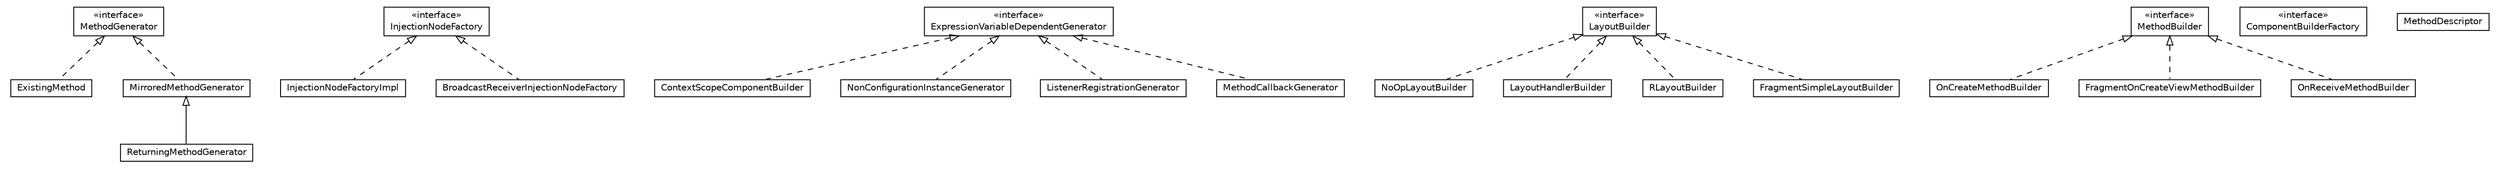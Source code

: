 #!/usr/local/bin/dot
#
# Class diagram 
# Generated by UMLGraph version 5.1 (http://www.umlgraph.org/)
#

digraph G {
	edge [fontname="Helvetica",fontsize=10,labelfontname="Helvetica",labelfontsize=10];
	node [fontname="Helvetica",fontsize=10,shape=plaintext];
	nodesep=0.25;
	ranksep=0.5;
	// org.androidtransfuse.gen.componentBuilder.ReturningMethodGenerator
	c5539 [label=<<table title="org.androidtransfuse.gen.componentBuilder.ReturningMethodGenerator" border="0" cellborder="1" cellspacing="0" cellpadding="2" port="p" href="./ReturningMethodGenerator.html">
		<tr><td><table border="0" cellspacing="0" cellpadding="1">
<tr><td align="center" balign="center"> ReturningMethodGenerator </td></tr>
		</table></td></tr>
		</table>>, fontname="Helvetica", fontcolor="black", fontsize=10.0];
	// org.androidtransfuse.gen.componentBuilder.InjectionNodeFactoryImpl
	c5540 [label=<<table title="org.androidtransfuse.gen.componentBuilder.InjectionNodeFactoryImpl" border="0" cellborder="1" cellspacing="0" cellpadding="2" port="p" href="./InjectionNodeFactoryImpl.html">
		<tr><td><table border="0" cellspacing="0" cellpadding="1">
<tr><td align="center" balign="center"> InjectionNodeFactoryImpl </td></tr>
		</table></td></tr>
		</table>>, fontname="Helvetica", fontcolor="black", fontsize=10.0];
	// org.androidtransfuse.gen.componentBuilder.ContextScopeComponentBuilder
	c5541 [label=<<table title="org.androidtransfuse.gen.componentBuilder.ContextScopeComponentBuilder" border="0" cellborder="1" cellspacing="0" cellpadding="2" port="p" href="./ContextScopeComponentBuilder.html">
		<tr><td><table border="0" cellspacing="0" cellpadding="1">
<tr><td align="center" balign="center"> ContextScopeComponentBuilder </td></tr>
		</table></td></tr>
		</table>>, fontname="Helvetica", fontcolor="black", fontsize=10.0];
	// org.androidtransfuse.gen.componentBuilder.NoOpLayoutBuilder
	c5542 [label=<<table title="org.androidtransfuse.gen.componentBuilder.NoOpLayoutBuilder" border="0" cellborder="1" cellspacing="0" cellpadding="2" port="p" href="./NoOpLayoutBuilder.html">
		<tr><td><table border="0" cellspacing="0" cellpadding="1">
<tr><td align="center" balign="center"> NoOpLayoutBuilder </td></tr>
		</table></td></tr>
		</table>>, fontname="Helvetica", fontcolor="black", fontsize=10.0];
	// org.androidtransfuse.gen.componentBuilder.InjectionNodeFactory
	c5543 [label=<<table title="org.androidtransfuse.gen.componentBuilder.InjectionNodeFactory" border="0" cellborder="1" cellspacing="0" cellpadding="2" port="p" href="./InjectionNodeFactory.html">
		<tr><td><table border="0" cellspacing="0" cellpadding="1">
<tr><td align="center" balign="center"> &#171;interface&#187; </td></tr>
<tr><td align="center" balign="center"> InjectionNodeFactory </td></tr>
		</table></td></tr>
		</table>>, fontname="Helvetica", fontcolor="black", fontsize=10.0];
	// org.androidtransfuse.gen.componentBuilder.NonConfigurationInstanceGenerator
	c5544 [label=<<table title="org.androidtransfuse.gen.componentBuilder.NonConfigurationInstanceGenerator" border="0" cellborder="1" cellspacing="0" cellpadding="2" port="p" href="./NonConfigurationInstanceGenerator.html">
		<tr><td><table border="0" cellspacing="0" cellpadding="1">
<tr><td align="center" balign="center"> NonConfigurationInstanceGenerator </td></tr>
		</table></td></tr>
		</table>>, fontname="Helvetica", fontcolor="black", fontsize=10.0];
	// org.androidtransfuse.gen.componentBuilder.LayoutHandlerBuilder
	c5545 [label=<<table title="org.androidtransfuse.gen.componentBuilder.LayoutHandlerBuilder" border="0" cellborder="1" cellspacing="0" cellpadding="2" port="p" href="./LayoutHandlerBuilder.html">
		<tr><td><table border="0" cellspacing="0" cellpadding="1">
<tr><td align="center" balign="center"> LayoutHandlerBuilder </td></tr>
		</table></td></tr>
		</table>>, fontname="Helvetica", fontcolor="black", fontsize=10.0];
	// org.androidtransfuse.gen.componentBuilder.ListenerRegistrationGenerator
	c5546 [label=<<table title="org.androidtransfuse.gen.componentBuilder.ListenerRegistrationGenerator" border="0" cellborder="1" cellspacing="0" cellpadding="2" port="p" href="./ListenerRegistrationGenerator.html">
		<tr><td><table border="0" cellspacing="0" cellpadding="1">
<tr><td align="center" balign="center"> ListenerRegistrationGenerator </td></tr>
		</table></td></tr>
		</table>>, fontname="Helvetica", fontcolor="black", fontsize=10.0];
	// org.androidtransfuse.gen.componentBuilder.MethodGenerator
	c5547 [label=<<table title="org.androidtransfuse.gen.componentBuilder.MethodGenerator" border="0" cellborder="1" cellspacing="0" cellpadding="2" port="p" href="./MethodGenerator.html">
		<tr><td><table border="0" cellspacing="0" cellpadding="1">
<tr><td align="center" balign="center"> &#171;interface&#187; </td></tr>
<tr><td align="center" balign="center"> MethodGenerator </td></tr>
		</table></td></tr>
		</table>>, fontname="Helvetica", fontcolor="black", fontsize=10.0];
	// org.androidtransfuse.gen.componentBuilder.ExistingMethod
	c5548 [label=<<table title="org.androidtransfuse.gen.componentBuilder.ExistingMethod" border="0" cellborder="1" cellspacing="0" cellpadding="2" port="p" href="./ExistingMethod.html">
		<tr><td><table border="0" cellspacing="0" cellpadding="1">
<tr><td align="center" balign="center"> ExistingMethod </td></tr>
		</table></td></tr>
		</table>>, fontname="Helvetica", fontcolor="black", fontsize=10.0];
	// org.androidtransfuse.gen.componentBuilder.MethodCallbackGenerator
	c5549 [label=<<table title="org.androidtransfuse.gen.componentBuilder.MethodCallbackGenerator" border="0" cellborder="1" cellspacing="0" cellpadding="2" port="p" href="./MethodCallbackGenerator.html">
		<tr><td><table border="0" cellspacing="0" cellpadding="1">
<tr><td align="center" balign="center"> MethodCallbackGenerator </td></tr>
		</table></td></tr>
		</table>>, fontname="Helvetica", fontcolor="black", fontsize=10.0];
	// org.androidtransfuse.gen.componentBuilder.MethodBuilder
	c5550 [label=<<table title="org.androidtransfuse.gen.componentBuilder.MethodBuilder" border="0" cellborder="1" cellspacing="0" cellpadding="2" port="p" href="./MethodBuilder.html">
		<tr><td><table border="0" cellspacing="0" cellpadding="1">
<tr><td align="center" balign="center"> &#171;interface&#187; </td></tr>
<tr><td align="center" balign="center"> MethodBuilder </td></tr>
		</table></td></tr>
		</table>>, fontname="Helvetica", fontcolor="black", fontsize=10.0];
	// org.androidtransfuse.gen.componentBuilder.ExpressionVariableDependentGenerator
	c5551 [label=<<table title="org.androidtransfuse.gen.componentBuilder.ExpressionVariableDependentGenerator" border="0" cellborder="1" cellspacing="0" cellpadding="2" port="p" href="./ExpressionVariableDependentGenerator.html">
		<tr><td><table border="0" cellspacing="0" cellpadding="1">
<tr><td align="center" balign="center"> &#171;interface&#187; </td></tr>
<tr><td align="center" balign="center"> ExpressionVariableDependentGenerator </td></tr>
		</table></td></tr>
		</table>>, fontname="Helvetica", fontcolor="black", fontsize=10.0];
	// org.androidtransfuse.gen.componentBuilder.MirroredMethodGenerator
	c5552 [label=<<table title="org.androidtransfuse.gen.componentBuilder.MirroredMethodGenerator" border="0" cellborder="1" cellspacing="0" cellpadding="2" port="p" href="./MirroredMethodGenerator.html">
		<tr><td><table border="0" cellspacing="0" cellpadding="1">
<tr><td align="center" balign="center"> MirroredMethodGenerator </td></tr>
		</table></td></tr>
		</table>>, fontname="Helvetica", fontcolor="black", fontsize=10.0];
	// org.androidtransfuse.gen.componentBuilder.OnCreateMethodBuilder
	c5553 [label=<<table title="org.androidtransfuse.gen.componentBuilder.OnCreateMethodBuilder" border="0" cellborder="1" cellspacing="0" cellpadding="2" port="p" href="./OnCreateMethodBuilder.html">
		<tr><td><table border="0" cellspacing="0" cellpadding="1">
<tr><td align="center" balign="center"> OnCreateMethodBuilder </td></tr>
		</table></td></tr>
		</table>>, fontname="Helvetica", fontcolor="black", fontsize=10.0];
	// org.androidtransfuse.gen.componentBuilder.ComponentBuilderFactory
	c5554 [label=<<table title="org.androidtransfuse.gen.componentBuilder.ComponentBuilderFactory" border="0" cellborder="1" cellspacing="0" cellpadding="2" port="p" href="./ComponentBuilderFactory.html">
		<tr><td><table border="0" cellspacing="0" cellpadding="1">
<tr><td align="center" balign="center"> &#171;interface&#187; </td></tr>
<tr><td align="center" balign="center"> ComponentBuilderFactory </td></tr>
		</table></td></tr>
		</table>>, fontname="Helvetica", fontcolor="black", fontsize=10.0];
	// org.androidtransfuse.gen.componentBuilder.FragmentOnCreateViewMethodBuilder
	c5555 [label=<<table title="org.androidtransfuse.gen.componentBuilder.FragmentOnCreateViewMethodBuilder" border="0" cellborder="1" cellspacing="0" cellpadding="2" port="p" href="./FragmentOnCreateViewMethodBuilder.html">
		<tr><td><table border="0" cellspacing="0" cellpadding="1">
<tr><td align="center" balign="center"> FragmentOnCreateViewMethodBuilder </td></tr>
		</table></td></tr>
		</table>>, fontname="Helvetica", fontcolor="black", fontsize=10.0];
	// org.androidtransfuse.gen.componentBuilder.RLayoutBuilder
	c5556 [label=<<table title="org.androidtransfuse.gen.componentBuilder.RLayoutBuilder" border="0" cellborder="1" cellspacing="0" cellpadding="2" port="p" href="./RLayoutBuilder.html">
		<tr><td><table border="0" cellspacing="0" cellpadding="1">
<tr><td align="center" balign="center"> RLayoutBuilder </td></tr>
		</table></td></tr>
		</table>>, fontname="Helvetica", fontcolor="black", fontsize=10.0];
	// org.androidtransfuse.gen.componentBuilder.OnReceiveMethodBuilder
	c5557 [label=<<table title="org.androidtransfuse.gen.componentBuilder.OnReceiveMethodBuilder" border="0" cellborder="1" cellspacing="0" cellpadding="2" port="p" href="./OnReceiveMethodBuilder.html">
		<tr><td><table border="0" cellspacing="0" cellpadding="1">
<tr><td align="center" balign="center"> OnReceiveMethodBuilder </td></tr>
		</table></td></tr>
		</table>>, fontname="Helvetica", fontcolor="black", fontsize=10.0];
	// org.androidtransfuse.gen.componentBuilder.BroadcastReceiverInjectionNodeFactory
	c5558 [label=<<table title="org.androidtransfuse.gen.componentBuilder.BroadcastReceiverInjectionNodeFactory" border="0" cellborder="1" cellspacing="0" cellpadding="2" port="p" href="./BroadcastReceiverInjectionNodeFactory.html">
		<tr><td><table border="0" cellspacing="0" cellpadding="1">
<tr><td align="center" balign="center"> BroadcastReceiverInjectionNodeFactory </td></tr>
		</table></td></tr>
		</table>>, fontname="Helvetica", fontcolor="black", fontsize=10.0];
	// org.androidtransfuse.gen.componentBuilder.FragmentSimpleLayoutBuilder
	c5559 [label=<<table title="org.androidtransfuse.gen.componentBuilder.FragmentSimpleLayoutBuilder" border="0" cellborder="1" cellspacing="0" cellpadding="2" port="p" href="./FragmentSimpleLayoutBuilder.html">
		<tr><td><table border="0" cellspacing="0" cellpadding="1">
<tr><td align="center" balign="center"> FragmentSimpleLayoutBuilder </td></tr>
		</table></td></tr>
		</table>>, fontname="Helvetica", fontcolor="black", fontsize=10.0];
	// org.androidtransfuse.gen.componentBuilder.MethodDescriptor
	c5560 [label=<<table title="org.androidtransfuse.gen.componentBuilder.MethodDescriptor" border="0" cellborder="1" cellspacing="0" cellpadding="2" port="p" href="./MethodDescriptor.html">
		<tr><td><table border="0" cellspacing="0" cellpadding="1">
<tr><td align="center" balign="center"> MethodDescriptor </td></tr>
		</table></td></tr>
		</table>>, fontname="Helvetica", fontcolor="black", fontsize=10.0];
	// org.androidtransfuse.gen.componentBuilder.LayoutBuilder
	c5561 [label=<<table title="org.androidtransfuse.gen.componentBuilder.LayoutBuilder" border="0" cellborder="1" cellspacing="0" cellpadding="2" port="p" href="./LayoutBuilder.html">
		<tr><td><table border="0" cellspacing="0" cellpadding="1">
<tr><td align="center" balign="center"> &#171;interface&#187; </td></tr>
<tr><td align="center" balign="center"> LayoutBuilder </td></tr>
		</table></td></tr>
		</table>>, fontname="Helvetica", fontcolor="black", fontsize=10.0];
	//org.androidtransfuse.gen.componentBuilder.ReturningMethodGenerator extends org.androidtransfuse.gen.componentBuilder.MirroredMethodGenerator
	c5552:p -> c5539:p [dir=back,arrowtail=empty];
	//org.androidtransfuse.gen.componentBuilder.InjectionNodeFactoryImpl implements org.androidtransfuse.gen.componentBuilder.InjectionNodeFactory
	c5543:p -> c5540:p [dir=back,arrowtail=empty,style=dashed];
	//org.androidtransfuse.gen.componentBuilder.ContextScopeComponentBuilder implements org.androidtransfuse.gen.componentBuilder.ExpressionVariableDependentGenerator
	c5551:p -> c5541:p [dir=back,arrowtail=empty,style=dashed];
	//org.androidtransfuse.gen.componentBuilder.NoOpLayoutBuilder implements org.androidtransfuse.gen.componentBuilder.LayoutBuilder
	c5561:p -> c5542:p [dir=back,arrowtail=empty,style=dashed];
	//org.androidtransfuse.gen.componentBuilder.NonConfigurationInstanceGenerator implements org.androidtransfuse.gen.componentBuilder.ExpressionVariableDependentGenerator
	c5551:p -> c5544:p [dir=back,arrowtail=empty,style=dashed];
	//org.androidtransfuse.gen.componentBuilder.LayoutHandlerBuilder implements org.androidtransfuse.gen.componentBuilder.LayoutBuilder
	c5561:p -> c5545:p [dir=back,arrowtail=empty,style=dashed];
	//org.androidtransfuse.gen.componentBuilder.ListenerRegistrationGenerator implements org.androidtransfuse.gen.componentBuilder.ExpressionVariableDependentGenerator
	c5551:p -> c5546:p [dir=back,arrowtail=empty,style=dashed];
	//org.androidtransfuse.gen.componentBuilder.ExistingMethod implements org.androidtransfuse.gen.componentBuilder.MethodGenerator
	c5547:p -> c5548:p [dir=back,arrowtail=empty,style=dashed];
	//org.androidtransfuse.gen.componentBuilder.MethodCallbackGenerator implements org.androidtransfuse.gen.componentBuilder.ExpressionVariableDependentGenerator
	c5551:p -> c5549:p [dir=back,arrowtail=empty,style=dashed];
	//org.androidtransfuse.gen.componentBuilder.MirroredMethodGenerator implements org.androidtransfuse.gen.componentBuilder.MethodGenerator
	c5547:p -> c5552:p [dir=back,arrowtail=empty,style=dashed];
	//org.androidtransfuse.gen.componentBuilder.OnCreateMethodBuilder implements org.androidtransfuse.gen.componentBuilder.MethodBuilder
	c5550:p -> c5553:p [dir=back,arrowtail=empty,style=dashed];
	//org.androidtransfuse.gen.componentBuilder.FragmentOnCreateViewMethodBuilder implements org.androidtransfuse.gen.componentBuilder.MethodBuilder
	c5550:p -> c5555:p [dir=back,arrowtail=empty,style=dashed];
	//org.androidtransfuse.gen.componentBuilder.RLayoutBuilder implements org.androidtransfuse.gen.componentBuilder.LayoutBuilder
	c5561:p -> c5556:p [dir=back,arrowtail=empty,style=dashed];
	//org.androidtransfuse.gen.componentBuilder.OnReceiveMethodBuilder implements org.androidtransfuse.gen.componentBuilder.MethodBuilder
	c5550:p -> c5557:p [dir=back,arrowtail=empty,style=dashed];
	//org.androidtransfuse.gen.componentBuilder.BroadcastReceiverInjectionNodeFactory implements org.androidtransfuse.gen.componentBuilder.InjectionNodeFactory
	c5543:p -> c5558:p [dir=back,arrowtail=empty,style=dashed];
	//org.androidtransfuse.gen.componentBuilder.FragmentSimpleLayoutBuilder implements org.androidtransfuse.gen.componentBuilder.LayoutBuilder
	c5561:p -> c5559:p [dir=back,arrowtail=empty,style=dashed];
}

